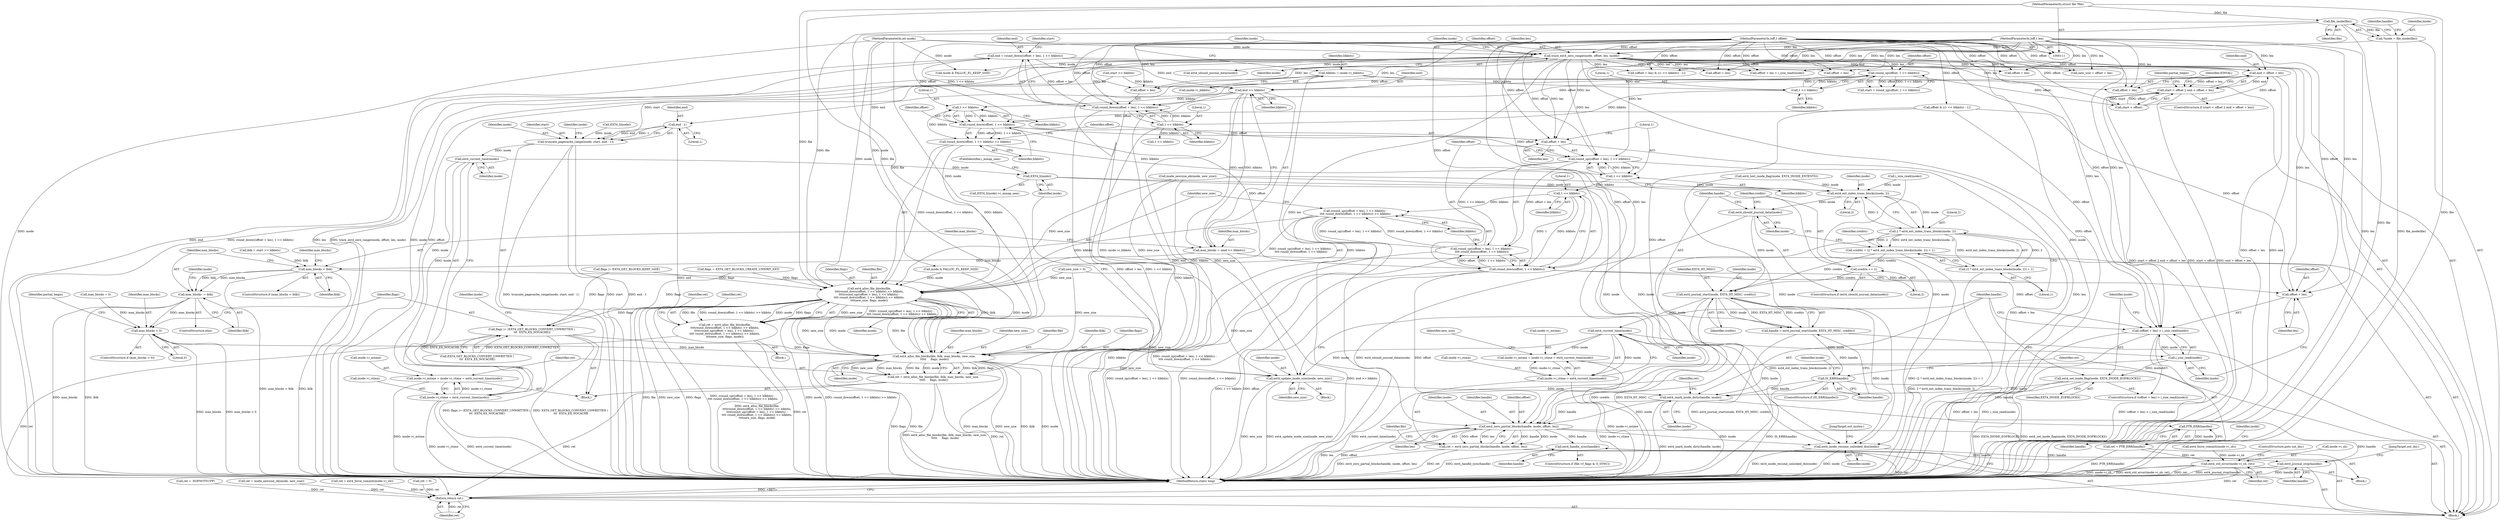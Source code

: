 digraph "0_linux_ea3d7209ca01da209cda6f0dea8be9cc4b7a933b_1@integer" {
"1000183" [label="(Call,end = round_down((offset + len), 1 << blkbits))"];
"1000185" [label="(Call,round_down((offset + len), 1 << blkbits))"];
"1000178" [label="(Call,round_up(offset, 1 << blkbits))"];
"1000148" [label="(Call,trace_ext4_zero_range(inode, offset, len, mode))"];
"1000118" [label="(Call,*inode = file_inode(file))"];
"1000120" [label="(Call,file_inode(file))"];
"1000112" [label="(MethodParameterIn,struct file *file)"];
"1000113" [label="(MethodParameterIn,loff_t offset)"];
"1000114" [label="(MethodParameterIn,loff_t len)"];
"1000115" [label="(MethodParameterIn,int mode)"];
"1000180" [label="(Call,1 << blkbits)"];
"1000143" [label="(Call,blkbits = inode->i_blkbits)"];
"1000189" [label="(Call,1 << blkbits)"];
"1000197" [label="(Call,end > offset + len)"];
"1000193" [label="(Call,start < offset || end > offset + len)"];
"1000232" [label="(Call,end >> blkbits)"];
"1000230" [label="(Call,max_blocks = (end >> blkbits))"];
"1000236" [label="(Call,max_blocks < lblk)"];
"1000243" [label="(Call,max_blocks -= lblk)"];
"1000336" [label="(Call,max_blocks > 0)"];
"1000373" [label="(Call,ext4_alloc_file_blocks(file, lblk, max_blocks, new_size,\n \t\t\t\t\t     flags, mode))"];
"1000371" [label="(Call,ret = ext4_alloc_file_blocks(file, lblk, max_blocks, new_size,\n \t\t\t\t\t     flags, mode))"];
"1000488" [label="(Return,return ret;)"];
"1000444" [label="(Call,ext4_update_inode_size(inode, new_size))"];
"1000459" [label="(Call,ext4_mark_inode_dirty(handle, inode))"];
"1000464" [label="(Call,ext4_zero_partial_blocks(handle, inode, offset, len))"];
"1000462" [label="(Call,ret = ext4_zero_partial_blocks(handle, inode, offset, len))"];
"1000475" [label="(Call,ext4_handle_sync(handle))"];
"1000477" [label="(Call,ext4_journal_stop(handle))"];
"1000480" [label="(Call,ext4_inode_resume_unlocked_dio(inode))"];
"1000310" [label="(Call,1 << blkbits)"];
"1000308" [label="(Call,round_down(offset, 1 << blkbits))"];
"1000307" [label="(Call,round_down(offset, 1 << blkbits) >> blkbits)"];
"1000305" [label="(Call,ext4_alloc_file_blocks(file,\n\t\t\t\tround_down(offset, 1 << blkbits) >> blkbits,\n\t\t\t\t(round_up((offset + len), 1 << blkbits) -\n\t\t\t\t round_down(offset, 1 << blkbits)) >> blkbits,\n\t\t\t\tnew_size, flags, mode))"];
"1000303" [label="(Call,ret = ext4_alloc_file_blocks(file,\n\t\t\t\tround_down(offset, 1 << blkbits) >> blkbits,\n\t\t\t\t(round_up((offset + len), 1 << blkbits) -\n\t\t\t\t round_down(offset, 1 << blkbits)) >> blkbits,\n\t\t\t\tnew_size, flags, mode))"];
"1000340" [label="(Call,flags |= (EXT4_GET_BLOCKS_CONVERT_UNWRITTEN |\n \t\t\t  EXT4_EX_NOCACHE))"];
"1000320" [label="(Call,1 << blkbits)"];
"1000316" [label="(Call,round_up((offset + len), 1 << blkbits))"];
"1000315" [label="(Call,round_up((offset + len), 1 << blkbits) -\n\t\t\t\t round_down(offset, 1 << blkbits))"];
"1000314" [label="(Call,(round_up((offset + len), 1 << blkbits) -\n\t\t\t\t round_down(offset, 1 << blkbits)) >> blkbits)"];
"1000325" [label="(Call,1 << blkbits)"];
"1000323" [label="(Call,round_down(offset, 1 << blkbits))"];
"1000450" [label="(Call,(offset + len) > i_size_read(inode))"];
"1000451" [label="(Call,offset + len)"];
"1000317" [label="(Call,offset + len)"];
"1000358" [label="(Call,end - 1)"];
"1000355" [label="(Call,truncate_pagecache_range(inode, start, end - 1))"];
"1000369" [label="(Call,ext4_current_time(inode))"];
"1000361" [label="(Call,inode->i_mtime = inode->i_ctime = ext4_current_time(inode))"];
"1000365" [label="(Call,inode->i_ctime = ext4_current_time(inode))"];
"1000383" [label="(Call,EXT4_I(inode))"];
"1000401" [label="(Call,ext4_ext_index_trans_blocks(inode, 2))"];
"1000399" [label="(Call,2 * ext4_ext_index_trans_blocks(inode, 2))"];
"1000396" [label="(Call,credits = (2 * ext4_ext_index_trans_blocks(inode, 2)) + 1)"];
"1000408" [label="(Call,credits += 2)"];
"1000413" [label="(Call,ext4_journal_start(inode, EXT4_HT_MISC, credits))"];
"1000411" [label="(Call,handle = ext4_journal_start(inode, EXT4_HT_MISC, credits))"];
"1000418" [label="(Call,IS_ERR(handle))"];
"1000423" [label="(Call,PTR_ERR(handle))"];
"1000421" [label="(Call,ret = PTR_ERR(handle))"];
"1000425" [label="(Call,ext4_std_error(inode->i_sb, ret))"];
"1000439" [label="(Call,ext4_current_time(inode))"];
"1000431" [label="(Call,inode->i_mtime = inode->i_ctime = ext4_current_time(inode))"];
"1000435" [label="(Call,inode->i_ctime = ext4_current_time(inode))"];
"1000454" [label="(Call,i_size_read(inode))"];
"1000456" [label="(Call,ext4_set_inode_flag(inode, EXT4_INODE_EOFBLOCKS))"];
"1000398" [label="(Call,(2 * ext4_ext_index_trans_blocks(inode, 2)) + 1)"];
"1000406" [label="(Call,ext4_should_journal_data(inode))"];
"1000249" [label="(Identifier,inode)"];
"1000365" [label="(Call,inode->i_ctime = ext4_current_time(inode))"];
"1000189" [label="(Call,1 << blkbits)"];
"1000265" [label="(Call,mode & FALLOC_FL_KEEP_SIZE)"];
"1000326" [label="(Literal,1)"];
"1000482" [label="(JumpTarget,out_mutex:)"];
"1000382" [label="(Call,EXT4_I(inode)->i_mmap_sem)"];
"1000453" [label="(Identifier,len)"];
"1000401" [label="(Call,ext4_ext_index_trans_blocks(inode, 2))"];
"1000308" [label="(Call,round_down(offset, 1 << blkbits))"];
"1000477" [label="(Call,ext4_journal_stop(handle))"];
"1000199" [label="(Call,offset + len)"];
"1000464" [label="(Call,ext4_zero_partial_blocks(handle, inode, offset, len))"];
"1000243" [label="(Call,max_blocks -= lblk)"];
"1000235" [label="(ControlStructure,if (max_blocks < lblk))"];
"1000340" [label="(Call,flags |= (EXT4_GET_BLOCKS_CONVERT_UNWRITTEN |\n \t\t\t  EXT4_EX_NOCACHE))"];
"1000114" [label="(MethodParameterIn,loff_t len)"];
"1000197" [label="(Call,end > offset + len)"];
"1000469" [label="(ControlStructure,if (file->f_flags & O_SYNC))"];
"1000288" [label="(Call,flags = EXT4_GET_BLOCKS_CREATE_UNWRIT_EXT)"];
"1000120" [label="(Call,file_inode(file))"];
"1000371" [label="(Call,ret = ext4_alloc_file_blocks(file, lblk, max_blocks, new_size,\n \t\t\t\t\t     flags, mode))"];
"1000375" [label="(Identifier,lblk)"];
"1000180" [label="(Call,1 << blkbits)"];
"1000295" [label="(Call,flags |= EXT4_GET_BLOCKS_KEEP_SIZE)"];
"1000449" [label="(ControlStructure,if ((offset + len) > i_size_read(inode)))"];
"1000475" [label="(Call,ext4_handle_sync(handle))"];
"1000402" [label="(Identifier,inode)"];
"1000451" [label="(Call,offset + len)"];
"1000207" [label="(Call,offset & ((1 << blkbits) - 1))"];
"1000362" [label="(Call,inode->i_mtime)"];
"1000363" [label="(Identifier,inode)"];
"1000230" [label="(Call,max_blocks = (end >> blkbits))"];
"1000191" [label="(Identifier,blkbits)"];
"1000304" [label="(Identifier,ret)"];
"1000376" [label="(Identifier,max_blocks)"];
"1000176" [label="(Call,start = round_up(offset, 1 << blkbits))"];
"1000383" [label="(Call,EXT4_I(inode))"];
"1000128" [label="(Call,new_size = 0)"];
"1000377" [label="(Identifier,new_size)"];
"1000352" [label="(Call,EXT4_I(inode))"];
"1000313" [label="(Identifier,blkbits)"];
"1000336" [label="(Call,max_blocks > 0)"];
"1000360" [label="(Literal,1)"];
"1000415" [label="(Identifier,EXT4_HT_MISC)"];
"1000403" [label="(Literal,2)"];
"1000330" [label="(Identifier,flags)"];
"1000444" [label="(Call,ext4_update_inode_size(inode, new_size))"];
"1000436" [label="(Call,inode->i_ctime)"];
"1000309" [label="(Identifier,offset)"];
"1000314" [label="(Call,(round_up((offset + len), 1 << blkbits) -\n\t\t\t\t round_down(offset, 1 << blkbits)) >> blkbits)"];
"1000361" [label="(Call,inode->i_mtime = inode->i_ctime = ext4_current_time(inode))"];
"1000433" [label="(Identifier,inode)"];
"1000116" [label="(Block,)"];
"1000307" [label="(Call,round_down(offset, 1 << blkbits) >> blkbits)"];
"1000206" [label="(Identifier,partial_begin)"];
"1000418" [label="(Call,IS_ERR(handle))"];
"1000466" [label="(Identifier,inode)"];
"1000479" [label="(JumpTarget,out_dio:)"];
"1000277" [label="(Call,offset + len)"];
"1000455" [label="(Identifier,inode)"];
"1000454" [label="(Call,i_size_read(inode))"];
"1000204" [label="(Identifier,EINVAL)"];
"1000182" [label="(Identifier,blkbits)"];
"1000302" [label="(Block,)"];
"1000179" [label="(Identifier,offset)"];
"1000461" [label="(Identifier,inode)"];
"1000359" [label="(Identifier,end)"];
"1000405" [label="(ControlStructure,if (ext4_should_journal_data(inode)))"];
"1000421" [label="(Call,ret = PTR_ERR(handle))"];
"1000232" [label="(Call,end >> blkbits)"];
"1000435" [label="(Call,inode->i_ctime = ext4_current_time(inode))"];
"1000478" [label="(Identifier,handle)"];
"1000356" [label="(Identifier,inode)"];
"1000144" [label="(Identifier,blkbits)"];
"1000275" [label="(Call,new_size = offset + len)"];
"1000253" [label="(Call,ext4_test_inode_flag(inode, EXT4_INODE_EXTENTS))"];
"1000236" [label="(Call,max_blocks < lblk)"];
"1000413" [label="(Call,ext4_journal_start(inode, EXT4_HT_MISC, credits))"];
"1000178" [label="(Call,round_up(offset, 1 << blkbits))"];
"1000118" [label="(Call,*inode = file_inode(file))"];
"1000311" [label="(Literal,1)"];
"1000319" [label="(Identifier,len)"];
"1000422" [label="(Identifier,ret)"];
"1000323" [label="(Call,round_down(offset, 1 << blkbits))"];
"1000432" [label="(Call,inode->i_mtime)"];
"1000346" [label="(Identifier,inode)"];
"1000322" [label="(Identifier,blkbits)"];
"1000150" [label="(Identifier,offset)"];
"1000459" [label="(Call,ext4_mark_inode_dirty(handle, inode))"];
"1000370" [label="(Identifier,inode)"];
"1000112" [label="(MethodParameterIn,struct file *file)"];
"1000227" [label="(Call,start >> blkbits)"];
"1000216" [label="(Call,(offset + len) & ((1 << blkbits) - 1))"];
"1000450" [label="(Call,(offset + len) > i_size_read(inode))"];
"1000366" [label="(Call,inode->i_ctime)"];
"1000238" [label="(Identifier,lblk)"];
"1000231" [label="(Identifier,max_blocks)"];
"1000481" [label="(Identifier,inode)"];
"1000217" [label="(Call,offset + len)"];
"1000280" [label="(Call,ret = inode_newsize_ok(inode, new_size))"];
"1000234" [label="(Identifier,blkbits)"];
"1000329" [label="(Identifier,new_size)"];
"1000357" [label="(Identifier,start)"];
"1000143" [label="(Call,blkbits = inode->i_blkbits)"];
"1000430" [label="(ControlStructure,goto out_dio;)"];
"1000373" [label="(Call,ext4_alloc_file_blocks(file, lblk, max_blocks, new_size,\n \t\t\t\t\t     flags, mode))"];
"1000132" [label="(Call,ret = 0)"];
"1000446" [label="(Identifier,new_size)"];
"1000292" [label="(Call,mode & FALLOC_FL_KEEP_SIZE)"];
"1000488" [label="(Return,return ret;)"];
"1000417" [label="(ControlStructure,if (IS_ERR(handle)))"];
"1000324" [label="(Identifier,offset)"];
"1000268" [label="(Call,offset + len > i_size_read(inode))"];
"1000385" [label="(FieldIdentifier,i_mmap_sem)"];
"1000184" [label="(Identifier,end)"];
"1000312" [label="(Identifier,blkbits)"];
"1000463" [label="(Identifier,ret)"];
"1000439" [label="(Call,ext4_current_time(inode))"];
"1000443" [label="(Block,)"];
"1000355" [label="(Call,truncate_pagecache_range(inode, start, end - 1))"];
"1000244" [label="(Identifier,max_blocks)"];
"1000392" [label="(Identifier,partial_begin)"];
"1000151" [label="(Identifier,len)"];
"1000315" [label="(Call,round_up((offset + len), 1 << blkbits) -\n\t\t\t\t round_down(offset, 1 << blkbits))"];
"1000237" [label="(Identifier,max_blocks)"];
"1000115" [label="(MethodParameterIn,int mode)"];
"1000374" [label="(Identifier,file)"];
"1000425" [label="(Call,ext4_std_error(inode->i_sb, ret))"];
"1000166" [label="(Call,ret = ext4_force_commit(inode->i_sb))"];
"1000325" [label="(Call,1 << blkbits)"];
"1000426" [label="(Call,inode->i_sb)"];
"1000240" [label="(Identifier,max_blocks)"];
"1000113" [label="(MethodParameterIn,loff_t offset)"];
"1000396" [label="(Call,credits = (2 * ext4_ext_index_trans_blocks(inode, 2)) + 1)"];
"1000193" [label="(Call,start < offset || end > offset + len)"];
"1000379" [label="(Identifier,mode)"];
"1000328" [label="(Identifier,blkbits)"];
"1000407" [label="(Identifier,inode)"];
"1000431" [label="(Call,inode->i_mtime = inode->i_ctime = ext4_current_time(inode))"];
"1000190" [label="(Literal,1)"];
"1000411" [label="(Call,handle = ext4_journal_start(inode, EXT4_HT_MISC, credits))"];
"1000186" [label="(Call,offset + len)"];
"1000342" [label="(Call,EXT4_GET_BLOCKS_CONVERT_UNWRITTEN |\n \t\t\t  EXT4_EX_NOCACHE)"];
"1000408" [label="(Call,credits += 2)"];
"1000320" [label="(Call,1 << blkbits)"];
"1000257" [label="(Call,ret = -EOPNOTSUPP)"];
"1000457" [label="(Identifier,inode)"];
"1000419" [label="(Identifier,handle)"];
"1000406" [label="(Call,ext4_should_journal_data(inode))"];
"1000272" [label="(Call,i_size_read(inode))"];
"1000489" [label="(Identifier,ret)"];
"1000400" [label="(Literal,2)"];
"1000335" [label="(ControlStructure,if (max_blocks > 0))"];
"1000198" [label="(Identifier,end)"];
"1000239" [label="(Call,max_blocks = 0)"];
"1000192" [label="(ControlStructure,if (start < offset || end > offset + len))"];
"1000183" [label="(Call,end = round_down((offset + len), 1 << blkbits))"];
"1000195" [label="(Identifier,start)"];
"1000210" [label="(Call,1 << blkbits)"];
"1000310" [label="(Call,1 << blkbits)"];
"1000317" [label="(Call,offset + len)"];
"1000442" [label="(Identifier,new_size)"];
"1000185" [label="(Call,round_down((offset + len), 1 << blkbits))"];
"1000233" [label="(Identifier,end)"];
"1000423" [label="(Call,PTR_ERR(handle))"];
"1000316" [label="(Call,round_up((offset + len), 1 << blkbits))"];
"1000462" [label="(Call,ret = ext4_zero_partial_blocks(handle, inode, offset, len))"];
"1000397" [label="(Identifier,credits)"];
"1000429" [label="(Identifier,ret)"];
"1000460" [label="(Identifier,handle)"];
"1000338" [label="(Literal,0)"];
"1000468" [label="(Identifier,len)"];
"1000399" [label="(Call,2 * ext4_ext_index_trans_blocks(inode, 2))"];
"1000305" [label="(Call,ext4_alloc_file_blocks(file,\n\t\t\t\tround_down(offset, 1 << blkbits) >> blkbits,\n\t\t\t\t(round_up((offset + len), 1 << blkbits) -\n\t\t\t\t round_down(offset, 1 << blkbits)) >> blkbits,\n\t\t\t\tnew_size, flags, mode))"];
"1000327" [label="(Identifier,blkbits)"];
"1000452" [label="(Identifier,offset)"];
"1000420" [label="(Block,)"];
"1000456" [label="(Call,ext4_set_inode_flag(inode, EXT4_INODE_EOFBLOCKS))"];
"1000476" [label="(Identifier,handle)"];
"1000410" [label="(Literal,2)"];
"1000145" [label="(Call,inode->i_blkbits)"];
"1000163" [label="(Call,ext4_should_journal_data(inode))"];
"1000465" [label="(Identifier,handle)"];
"1000303" [label="(Call,ret = ext4_alloc_file_blocks(file,\n\t\t\t\tround_down(offset, 1 << blkbits) >> blkbits,\n\t\t\t\t(round_up((offset + len), 1 << blkbits) -\n\t\t\t\t round_down(offset, 1 << blkbits)) >> blkbits,\n\t\t\t\tnew_size, flags, mode))"];
"1000157" [label="(Identifier,inode)"];
"1000242" [label="(ControlStructure,else)"];
"1000333" [label="(Identifier,ret)"];
"1000194" [label="(Call,start < offset)"];
"1000225" [label="(Call,lblk = start >> blkbits)"];
"1000369" [label="(Call,ext4_current_time(inode))"];
"1000119" [label="(Identifier,inode)"];
"1000124" [label="(Identifier,handle)"];
"1000440" [label="(Identifier,inode)"];
"1000480" [label="(Call,ext4_inode_resume_unlocked_dio(inode))"];
"1000424" [label="(Identifier,handle)"];
"1000427" [label="(Identifier,inode)"];
"1000398" [label="(Call,(2 * ext4_ext_index_trans_blocks(inode, 2)) + 1)"];
"1000168" [label="(Call,ext4_force_commit(inode->i_sb))"];
"1000152" [label="(Identifier,mode)"];
"1000318" [label="(Identifier,offset)"];
"1000306" [label="(Identifier,file)"];
"1000269" [label="(Call,offset + len)"];
"1000282" [label="(Call,inode_newsize_ok(inode, new_size))"];
"1000149" [label="(Identifier,inode)"];
"1000339" [label="(Block,)"];
"1000467" [label="(Identifier,offset)"];
"1000378" [label="(Identifier,flags)"];
"1000358" [label="(Call,end - 1)"];
"1000472" [label="(Identifier,file)"];
"1000372" [label="(Identifier,ret)"];
"1000337" [label="(Identifier,max_blocks)"];
"1000445" [label="(Identifier,inode)"];
"1000181" [label="(Literal,1)"];
"1000341" [label="(Identifier,flags)"];
"1000321" [label="(Literal,1)"];
"1000245" [label="(Identifier,lblk)"];
"1000384" [label="(Identifier,inode)"];
"1000404" [label="(Literal,1)"];
"1000414" [label="(Identifier,inode)"];
"1000458" [label="(Identifier,EXT4_INODE_EOFBLOCKS)"];
"1000148" [label="(Call,trace_ext4_zero_range(inode, offset, len, mode))"];
"1000331" [label="(Identifier,mode)"];
"1000416" [label="(Identifier,credits)"];
"1000412" [label="(Identifier,handle)"];
"1000409" [label="(Identifier,credits)"];
"1000490" [label="(MethodReturn,static long)"];
"1000121" [label="(Identifier,file)"];
"1000183" -> "1000116"  [label="AST: "];
"1000183" -> "1000185"  [label="CFG: "];
"1000184" -> "1000183"  [label="AST: "];
"1000185" -> "1000183"  [label="AST: "];
"1000195" -> "1000183"  [label="CFG: "];
"1000183" -> "1000490"  [label="DDG: round_down((offset + len), 1 << blkbits)"];
"1000183" -> "1000490"  [label="DDG: end"];
"1000185" -> "1000183"  [label="DDG: offset + len"];
"1000185" -> "1000183"  [label="DDG: 1 << blkbits"];
"1000183" -> "1000197"  [label="DDG: end"];
"1000183" -> "1000232"  [label="DDG: end"];
"1000185" -> "1000189"  [label="CFG: "];
"1000186" -> "1000185"  [label="AST: "];
"1000189" -> "1000185"  [label="AST: "];
"1000185" -> "1000490"  [label="DDG: offset + len"];
"1000185" -> "1000490"  [label="DDG: 1 << blkbits"];
"1000178" -> "1000185"  [label="DDG: offset"];
"1000113" -> "1000185"  [label="DDG: offset"];
"1000148" -> "1000185"  [label="DDG: len"];
"1000114" -> "1000185"  [label="DDG: len"];
"1000189" -> "1000185"  [label="DDG: 1"];
"1000189" -> "1000185"  [label="DDG: blkbits"];
"1000178" -> "1000176"  [label="AST: "];
"1000178" -> "1000180"  [label="CFG: "];
"1000179" -> "1000178"  [label="AST: "];
"1000180" -> "1000178"  [label="AST: "];
"1000176" -> "1000178"  [label="CFG: "];
"1000178" -> "1000176"  [label="DDG: offset"];
"1000178" -> "1000176"  [label="DDG: 1 << blkbits"];
"1000148" -> "1000178"  [label="DDG: offset"];
"1000113" -> "1000178"  [label="DDG: offset"];
"1000180" -> "1000178"  [label="DDG: 1"];
"1000180" -> "1000178"  [label="DDG: blkbits"];
"1000178" -> "1000186"  [label="DDG: offset"];
"1000178" -> "1000194"  [label="DDG: offset"];
"1000148" -> "1000116"  [label="AST: "];
"1000148" -> "1000152"  [label="CFG: "];
"1000149" -> "1000148"  [label="AST: "];
"1000150" -> "1000148"  [label="AST: "];
"1000151" -> "1000148"  [label="AST: "];
"1000152" -> "1000148"  [label="AST: "];
"1000157" -> "1000148"  [label="CFG: "];
"1000148" -> "1000490"  [label="DDG: len"];
"1000148" -> "1000490"  [label="DDG: mode"];
"1000148" -> "1000490"  [label="DDG: trace_ext4_zero_range(inode, offset, len, mode)"];
"1000148" -> "1000490"  [label="DDG: inode"];
"1000148" -> "1000490"  [label="DDG: offset"];
"1000118" -> "1000148"  [label="DDG: inode"];
"1000113" -> "1000148"  [label="DDG: offset"];
"1000114" -> "1000148"  [label="DDG: len"];
"1000115" -> "1000148"  [label="DDG: mode"];
"1000148" -> "1000163"  [label="DDG: inode"];
"1000148" -> "1000186"  [label="DDG: len"];
"1000148" -> "1000197"  [label="DDG: len"];
"1000148" -> "1000199"  [label="DDG: len"];
"1000148" -> "1000216"  [label="DDG: len"];
"1000148" -> "1000217"  [label="DDG: len"];
"1000148" -> "1000265"  [label="DDG: mode"];
"1000148" -> "1000268"  [label="DDG: len"];
"1000148" -> "1000269"  [label="DDG: len"];
"1000148" -> "1000275"  [label="DDG: len"];
"1000148" -> "1000277"  [label="DDG: len"];
"1000148" -> "1000316"  [label="DDG: len"];
"1000148" -> "1000317"  [label="DDG: len"];
"1000148" -> "1000450"  [label="DDG: len"];
"1000148" -> "1000451"  [label="DDG: len"];
"1000148" -> "1000464"  [label="DDG: len"];
"1000118" -> "1000116"  [label="AST: "];
"1000118" -> "1000120"  [label="CFG: "];
"1000119" -> "1000118"  [label="AST: "];
"1000120" -> "1000118"  [label="AST: "];
"1000124" -> "1000118"  [label="CFG: "];
"1000118" -> "1000490"  [label="DDG: file_inode(file)"];
"1000120" -> "1000118"  [label="DDG: file"];
"1000120" -> "1000121"  [label="CFG: "];
"1000121" -> "1000120"  [label="AST: "];
"1000120" -> "1000490"  [label="DDG: file"];
"1000112" -> "1000120"  [label="DDG: file"];
"1000120" -> "1000305"  [label="DDG: file"];
"1000120" -> "1000373"  [label="DDG: file"];
"1000112" -> "1000111"  [label="AST: "];
"1000112" -> "1000490"  [label="DDG: file"];
"1000112" -> "1000305"  [label="DDG: file"];
"1000112" -> "1000373"  [label="DDG: file"];
"1000113" -> "1000111"  [label="AST: "];
"1000113" -> "1000490"  [label="DDG: offset"];
"1000113" -> "1000186"  [label="DDG: offset"];
"1000113" -> "1000194"  [label="DDG: offset"];
"1000113" -> "1000197"  [label="DDG: offset"];
"1000113" -> "1000199"  [label="DDG: offset"];
"1000113" -> "1000207"  [label="DDG: offset"];
"1000113" -> "1000216"  [label="DDG: offset"];
"1000113" -> "1000217"  [label="DDG: offset"];
"1000113" -> "1000268"  [label="DDG: offset"];
"1000113" -> "1000269"  [label="DDG: offset"];
"1000113" -> "1000275"  [label="DDG: offset"];
"1000113" -> "1000277"  [label="DDG: offset"];
"1000113" -> "1000308"  [label="DDG: offset"];
"1000113" -> "1000316"  [label="DDG: offset"];
"1000113" -> "1000317"  [label="DDG: offset"];
"1000113" -> "1000323"  [label="DDG: offset"];
"1000113" -> "1000450"  [label="DDG: offset"];
"1000113" -> "1000451"  [label="DDG: offset"];
"1000113" -> "1000464"  [label="DDG: offset"];
"1000114" -> "1000111"  [label="AST: "];
"1000114" -> "1000490"  [label="DDG: len"];
"1000114" -> "1000186"  [label="DDG: len"];
"1000114" -> "1000197"  [label="DDG: len"];
"1000114" -> "1000199"  [label="DDG: len"];
"1000114" -> "1000216"  [label="DDG: len"];
"1000114" -> "1000217"  [label="DDG: len"];
"1000114" -> "1000268"  [label="DDG: len"];
"1000114" -> "1000269"  [label="DDG: len"];
"1000114" -> "1000275"  [label="DDG: len"];
"1000114" -> "1000277"  [label="DDG: len"];
"1000114" -> "1000316"  [label="DDG: len"];
"1000114" -> "1000317"  [label="DDG: len"];
"1000114" -> "1000450"  [label="DDG: len"];
"1000114" -> "1000451"  [label="DDG: len"];
"1000114" -> "1000464"  [label="DDG: len"];
"1000115" -> "1000111"  [label="AST: "];
"1000115" -> "1000490"  [label="DDG: mode"];
"1000115" -> "1000265"  [label="DDG: mode"];
"1000115" -> "1000292"  [label="DDG: mode"];
"1000115" -> "1000305"  [label="DDG: mode"];
"1000115" -> "1000373"  [label="DDG: mode"];
"1000180" -> "1000182"  [label="CFG: "];
"1000181" -> "1000180"  [label="AST: "];
"1000182" -> "1000180"  [label="AST: "];
"1000143" -> "1000180"  [label="DDG: blkbits"];
"1000180" -> "1000189"  [label="DDG: blkbits"];
"1000143" -> "1000116"  [label="AST: "];
"1000143" -> "1000145"  [label="CFG: "];
"1000144" -> "1000143"  [label="AST: "];
"1000145" -> "1000143"  [label="AST: "];
"1000149" -> "1000143"  [label="CFG: "];
"1000143" -> "1000490"  [label="DDG: blkbits"];
"1000143" -> "1000490"  [label="DDG: inode->i_blkbits"];
"1000189" -> "1000191"  [label="CFG: "];
"1000190" -> "1000189"  [label="AST: "];
"1000191" -> "1000189"  [label="AST: "];
"1000189" -> "1000490"  [label="DDG: blkbits"];
"1000189" -> "1000210"  [label="DDG: blkbits"];
"1000197" -> "1000193"  [label="AST: "];
"1000197" -> "1000199"  [label="CFG: "];
"1000198" -> "1000197"  [label="AST: "];
"1000199" -> "1000197"  [label="AST: "];
"1000193" -> "1000197"  [label="CFG: "];
"1000197" -> "1000490"  [label="DDG: offset + len"];
"1000197" -> "1000490"  [label="DDG: end"];
"1000197" -> "1000193"  [label="DDG: end"];
"1000197" -> "1000193"  [label="DDG: offset + len"];
"1000194" -> "1000197"  [label="DDG: offset"];
"1000197" -> "1000232"  [label="DDG: end"];
"1000193" -> "1000192"  [label="AST: "];
"1000193" -> "1000194"  [label="CFG: "];
"1000194" -> "1000193"  [label="AST: "];
"1000204" -> "1000193"  [label="CFG: "];
"1000206" -> "1000193"  [label="CFG: "];
"1000193" -> "1000490"  [label="DDG: start < offset"];
"1000193" -> "1000490"  [label="DDG: end > offset + len"];
"1000193" -> "1000490"  [label="DDG: start < offset || end > offset + len"];
"1000194" -> "1000193"  [label="DDG: start"];
"1000194" -> "1000193"  [label="DDG: offset"];
"1000232" -> "1000230"  [label="AST: "];
"1000232" -> "1000234"  [label="CFG: "];
"1000233" -> "1000232"  [label="AST: "];
"1000234" -> "1000232"  [label="AST: "];
"1000230" -> "1000232"  [label="CFG: "];
"1000232" -> "1000490"  [label="DDG: end"];
"1000232" -> "1000490"  [label="DDG: blkbits"];
"1000232" -> "1000230"  [label="DDG: end"];
"1000232" -> "1000230"  [label="DDG: blkbits"];
"1000227" -> "1000232"  [label="DDG: blkbits"];
"1000232" -> "1000310"  [label="DDG: blkbits"];
"1000232" -> "1000358"  [label="DDG: end"];
"1000230" -> "1000116"  [label="AST: "];
"1000231" -> "1000230"  [label="AST: "];
"1000237" -> "1000230"  [label="CFG: "];
"1000230" -> "1000490"  [label="DDG: end >> blkbits"];
"1000230" -> "1000236"  [label="DDG: max_blocks"];
"1000236" -> "1000235"  [label="AST: "];
"1000236" -> "1000238"  [label="CFG: "];
"1000237" -> "1000236"  [label="AST: "];
"1000238" -> "1000236"  [label="AST: "];
"1000240" -> "1000236"  [label="CFG: "];
"1000244" -> "1000236"  [label="CFG: "];
"1000236" -> "1000490"  [label="DDG: max_blocks < lblk"];
"1000236" -> "1000490"  [label="DDG: lblk"];
"1000225" -> "1000236"  [label="DDG: lblk"];
"1000236" -> "1000243"  [label="DDG: lblk"];
"1000236" -> "1000243"  [label="DDG: max_blocks"];
"1000236" -> "1000373"  [label="DDG: lblk"];
"1000243" -> "1000242"  [label="AST: "];
"1000243" -> "1000245"  [label="CFG: "];
"1000244" -> "1000243"  [label="AST: "];
"1000245" -> "1000243"  [label="AST: "];
"1000249" -> "1000243"  [label="CFG: "];
"1000243" -> "1000490"  [label="DDG: max_blocks"];
"1000243" -> "1000490"  [label="DDG: lblk"];
"1000243" -> "1000336"  [label="DDG: max_blocks"];
"1000336" -> "1000335"  [label="AST: "];
"1000336" -> "1000338"  [label="CFG: "];
"1000337" -> "1000336"  [label="AST: "];
"1000338" -> "1000336"  [label="AST: "];
"1000341" -> "1000336"  [label="CFG: "];
"1000392" -> "1000336"  [label="CFG: "];
"1000336" -> "1000490"  [label="DDG: max_blocks > 0"];
"1000336" -> "1000490"  [label="DDG: max_blocks"];
"1000239" -> "1000336"  [label="DDG: max_blocks"];
"1000336" -> "1000373"  [label="DDG: max_blocks"];
"1000373" -> "1000371"  [label="AST: "];
"1000373" -> "1000379"  [label="CFG: "];
"1000374" -> "1000373"  [label="AST: "];
"1000375" -> "1000373"  [label="AST: "];
"1000376" -> "1000373"  [label="AST: "];
"1000377" -> "1000373"  [label="AST: "];
"1000378" -> "1000373"  [label="AST: "];
"1000379" -> "1000373"  [label="AST: "];
"1000371" -> "1000373"  [label="CFG: "];
"1000373" -> "1000490"  [label="DDG: max_blocks"];
"1000373" -> "1000490"  [label="DDG: new_size"];
"1000373" -> "1000490"  [label="DDG: lblk"];
"1000373" -> "1000490"  [label="DDG: mode"];
"1000373" -> "1000490"  [label="DDG: flags"];
"1000373" -> "1000490"  [label="DDG: file"];
"1000373" -> "1000371"  [label="DDG: lblk"];
"1000373" -> "1000371"  [label="DDG: flags"];
"1000373" -> "1000371"  [label="DDG: new_size"];
"1000373" -> "1000371"  [label="DDG: max_blocks"];
"1000373" -> "1000371"  [label="DDG: file"];
"1000373" -> "1000371"  [label="DDG: mode"];
"1000305" -> "1000373"  [label="DDG: file"];
"1000305" -> "1000373"  [label="DDG: new_size"];
"1000305" -> "1000373"  [label="DDG: mode"];
"1000282" -> "1000373"  [label="DDG: new_size"];
"1000128" -> "1000373"  [label="DDG: new_size"];
"1000340" -> "1000373"  [label="DDG: flags"];
"1000292" -> "1000373"  [label="DDG: mode"];
"1000373" -> "1000444"  [label="DDG: new_size"];
"1000371" -> "1000339"  [label="AST: "];
"1000372" -> "1000371"  [label="AST: "];
"1000384" -> "1000371"  [label="CFG: "];
"1000371" -> "1000490"  [label="DDG: ext4_alloc_file_blocks(file, lblk, max_blocks, new_size,\n \t\t\t\t\t     flags, mode)"];
"1000371" -> "1000490"  [label="DDG: ret"];
"1000371" -> "1000488"  [label="DDG: ret"];
"1000488" -> "1000116"  [label="AST: "];
"1000488" -> "1000489"  [label="CFG: "];
"1000489" -> "1000488"  [label="AST: "];
"1000490" -> "1000488"  [label="CFG: "];
"1000488" -> "1000490"  [label="DDG: <RET>"];
"1000489" -> "1000488"  [label="DDG: ret"];
"1000303" -> "1000488"  [label="DDG: ret"];
"1000462" -> "1000488"  [label="DDG: ret"];
"1000166" -> "1000488"  [label="DDG: ret"];
"1000257" -> "1000488"  [label="DDG: ret"];
"1000132" -> "1000488"  [label="DDG: ret"];
"1000280" -> "1000488"  [label="DDG: ret"];
"1000425" -> "1000488"  [label="DDG: ret"];
"1000444" -> "1000443"  [label="AST: "];
"1000444" -> "1000446"  [label="CFG: "];
"1000445" -> "1000444"  [label="AST: "];
"1000446" -> "1000444"  [label="AST: "];
"1000460" -> "1000444"  [label="CFG: "];
"1000444" -> "1000490"  [label="DDG: new_size"];
"1000444" -> "1000490"  [label="DDG: ext4_update_inode_size(inode, new_size)"];
"1000439" -> "1000444"  [label="DDG: inode"];
"1000282" -> "1000444"  [label="DDG: new_size"];
"1000128" -> "1000444"  [label="DDG: new_size"];
"1000305" -> "1000444"  [label="DDG: new_size"];
"1000444" -> "1000459"  [label="DDG: inode"];
"1000459" -> "1000116"  [label="AST: "];
"1000459" -> "1000461"  [label="CFG: "];
"1000460" -> "1000459"  [label="AST: "];
"1000461" -> "1000459"  [label="AST: "];
"1000463" -> "1000459"  [label="CFG: "];
"1000459" -> "1000490"  [label="DDG: ext4_mark_inode_dirty(handle, inode)"];
"1000418" -> "1000459"  [label="DDG: handle"];
"1000454" -> "1000459"  [label="DDG: inode"];
"1000456" -> "1000459"  [label="DDG: inode"];
"1000459" -> "1000464"  [label="DDG: handle"];
"1000459" -> "1000464"  [label="DDG: inode"];
"1000464" -> "1000462"  [label="AST: "];
"1000464" -> "1000468"  [label="CFG: "];
"1000465" -> "1000464"  [label="AST: "];
"1000466" -> "1000464"  [label="AST: "];
"1000467" -> "1000464"  [label="AST: "];
"1000468" -> "1000464"  [label="AST: "];
"1000462" -> "1000464"  [label="CFG: "];
"1000464" -> "1000490"  [label="DDG: len"];
"1000464" -> "1000490"  [label="DDG: offset"];
"1000464" -> "1000462"  [label="DDG: handle"];
"1000464" -> "1000462"  [label="DDG: inode"];
"1000464" -> "1000462"  [label="DDG: offset"];
"1000464" -> "1000462"  [label="DDG: len"];
"1000323" -> "1000464"  [label="DDG: offset"];
"1000207" -> "1000464"  [label="DDG: offset"];
"1000464" -> "1000475"  [label="DDG: handle"];
"1000464" -> "1000477"  [label="DDG: handle"];
"1000464" -> "1000480"  [label="DDG: inode"];
"1000462" -> "1000116"  [label="AST: "];
"1000463" -> "1000462"  [label="AST: "];
"1000472" -> "1000462"  [label="CFG: "];
"1000462" -> "1000490"  [label="DDG: ret"];
"1000462" -> "1000490"  [label="DDG: ext4_zero_partial_blocks(handle, inode, offset, len)"];
"1000475" -> "1000469"  [label="AST: "];
"1000475" -> "1000476"  [label="CFG: "];
"1000476" -> "1000475"  [label="AST: "];
"1000478" -> "1000475"  [label="CFG: "];
"1000475" -> "1000490"  [label="DDG: ext4_handle_sync(handle)"];
"1000475" -> "1000477"  [label="DDG: handle"];
"1000477" -> "1000116"  [label="AST: "];
"1000477" -> "1000478"  [label="CFG: "];
"1000478" -> "1000477"  [label="AST: "];
"1000479" -> "1000477"  [label="CFG: "];
"1000477" -> "1000490"  [label="DDG: ext4_journal_stop(handle)"];
"1000477" -> "1000490"  [label="DDG: handle"];
"1000480" -> "1000116"  [label="AST: "];
"1000480" -> "1000481"  [label="CFG: "];
"1000481" -> "1000480"  [label="AST: "];
"1000482" -> "1000480"  [label="CFG: "];
"1000480" -> "1000490"  [label="DDG: ext4_inode_resume_unlocked_dio(inode)"];
"1000480" -> "1000490"  [label="DDG: inode"];
"1000383" -> "1000480"  [label="DDG: inode"];
"1000253" -> "1000480"  [label="DDG: inode"];
"1000413" -> "1000480"  [label="DDG: inode"];
"1000272" -> "1000480"  [label="DDG: inode"];
"1000282" -> "1000480"  [label="DDG: inode"];
"1000310" -> "1000308"  [label="AST: "];
"1000310" -> "1000312"  [label="CFG: "];
"1000311" -> "1000310"  [label="AST: "];
"1000312" -> "1000310"  [label="AST: "];
"1000308" -> "1000310"  [label="CFG: "];
"1000310" -> "1000308"  [label="DDG: 1"];
"1000310" -> "1000308"  [label="DDG: blkbits"];
"1000310" -> "1000307"  [label="DDG: blkbits"];
"1000308" -> "1000307"  [label="AST: "];
"1000309" -> "1000308"  [label="AST: "];
"1000313" -> "1000308"  [label="CFG: "];
"1000308" -> "1000307"  [label="DDG: offset"];
"1000308" -> "1000307"  [label="DDG: 1 << blkbits"];
"1000207" -> "1000308"  [label="DDG: offset"];
"1000308" -> "1000316"  [label="DDG: offset"];
"1000308" -> "1000317"  [label="DDG: offset"];
"1000308" -> "1000323"  [label="DDG: offset"];
"1000307" -> "1000305"  [label="AST: "];
"1000307" -> "1000313"  [label="CFG: "];
"1000313" -> "1000307"  [label="AST: "];
"1000318" -> "1000307"  [label="CFG: "];
"1000307" -> "1000305"  [label="DDG: round_down(offset, 1 << blkbits)"];
"1000307" -> "1000305"  [label="DDG: blkbits"];
"1000307" -> "1000320"  [label="DDG: blkbits"];
"1000305" -> "1000303"  [label="AST: "];
"1000305" -> "1000331"  [label="CFG: "];
"1000306" -> "1000305"  [label="AST: "];
"1000314" -> "1000305"  [label="AST: "];
"1000329" -> "1000305"  [label="AST: "];
"1000330" -> "1000305"  [label="AST: "];
"1000331" -> "1000305"  [label="AST: "];
"1000303" -> "1000305"  [label="CFG: "];
"1000305" -> "1000490"  [label="DDG: mode"];
"1000305" -> "1000490"  [label="DDG: round_down(offset, 1 << blkbits) >> blkbits"];
"1000305" -> "1000490"  [label="DDG: file"];
"1000305" -> "1000490"  [label="DDG: new_size"];
"1000305" -> "1000490"  [label="DDG: flags"];
"1000305" -> "1000490"  [label="DDG: (round_up((offset + len), 1 << blkbits) -\n\t\t\t\t round_down(offset, 1 << blkbits)) >> blkbits"];
"1000305" -> "1000303"  [label="DDG: new_size"];
"1000305" -> "1000303"  [label="DDG: (round_up((offset + len), 1 << blkbits) -\n\t\t\t\t round_down(offset, 1 << blkbits)) >> blkbits"];
"1000305" -> "1000303"  [label="DDG: file"];
"1000305" -> "1000303"  [label="DDG: round_down(offset, 1 << blkbits) >> blkbits"];
"1000305" -> "1000303"  [label="DDG: mode"];
"1000305" -> "1000303"  [label="DDG: flags"];
"1000314" -> "1000305"  [label="DDG: round_up((offset + len), 1 << blkbits) -\n\t\t\t\t round_down(offset, 1 << blkbits)"];
"1000314" -> "1000305"  [label="DDG: blkbits"];
"1000282" -> "1000305"  [label="DDG: new_size"];
"1000128" -> "1000305"  [label="DDG: new_size"];
"1000295" -> "1000305"  [label="DDG: flags"];
"1000288" -> "1000305"  [label="DDG: flags"];
"1000292" -> "1000305"  [label="DDG: mode"];
"1000305" -> "1000340"  [label="DDG: flags"];
"1000303" -> "1000302"  [label="AST: "];
"1000304" -> "1000303"  [label="AST: "];
"1000333" -> "1000303"  [label="CFG: "];
"1000303" -> "1000490"  [label="DDG: ret"];
"1000303" -> "1000490"  [label="DDG: ext4_alloc_file_blocks(file,\n\t\t\t\tround_down(offset, 1 << blkbits) >> blkbits,\n\t\t\t\t(round_up((offset + len), 1 << blkbits) -\n\t\t\t\t round_down(offset, 1 << blkbits)) >> blkbits,\n\t\t\t\tnew_size, flags, mode)"];
"1000340" -> "1000339"  [label="AST: "];
"1000340" -> "1000342"  [label="CFG: "];
"1000341" -> "1000340"  [label="AST: "];
"1000342" -> "1000340"  [label="AST: "];
"1000346" -> "1000340"  [label="CFG: "];
"1000340" -> "1000490"  [label="DDG: EXT4_GET_BLOCKS_CONVERT_UNWRITTEN |\n \t\t\t  EXT4_EX_NOCACHE"];
"1000340" -> "1000490"  [label="DDG: flags |= (EXT4_GET_BLOCKS_CONVERT_UNWRITTEN |\n \t\t\t  EXT4_EX_NOCACHE)"];
"1000295" -> "1000340"  [label="DDG: flags"];
"1000288" -> "1000340"  [label="DDG: flags"];
"1000342" -> "1000340"  [label="DDG: EXT4_GET_BLOCKS_CONVERT_UNWRITTEN"];
"1000342" -> "1000340"  [label="DDG: EXT4_EX_NOCACHE"];
"1000320" -> "1000316"  [label="AST: "];
"1000320" -> "1000322"  [label="CFG: "];
"1000321" -> "1000320"  [label="AST: "];
"1000322" -> "1000320"  [label="AST: "];
"1000316" -> "1000320"  [label="CFG: "];
"1000320" -> "1000316"  [label="DDG: 1"];
"1000320" -> "1000316"  [label="DDG: blkbits"];
"1000320" -> "1000325"  [label="DDG: blkbits"];
"1000316" -> "1000315"  [label="AST: "];
"1000317" -> "1000316"  [label="AST: "];
"1000324" -> "1000316"  [label="CFG: "];
"1000316" -> "1000490"  [label="DDG: offset + len"];
"1000316" -> "1000315"  [label="DDG: offset + len"];
"1000316" -> "1000315"  [label="DDG: 1 << blkbits"];
"1000315" -> "1000314"  [label="AST: "];
"1000315" -> "1000323"  [label="CFG: "];
"1000323" -> "1000315"  [label="AST: "];
"1000328" -> "1000315"  [label="CFG: "];
"1000315" -> "1000490"  [label="DDG: round_up((offset + len), 1 << blkbits)"];
"1000315" -> "1000490"  [label="DDG: round_down(offset, 1 << blkbits)"];
"1000315" -> "1000314"  [label="DDG: round_up((offset + len), 1 << blkbits)"];
"1000315" -> "1000314"  [label="DDG: round_down(offset, 1 << blkbits)"];
"1000323" -> "1000315"  [label="DDG: offset"];
"1000323" -> "1000315"  [label="DDG: 1 << blkbits"];
"1000314" -> "1000328"  [label="CFG: "];
"1000328" -> "1000314"  [label="AST: "];
"1000329" -> "1000314"  [label="CFG: "];
"1000314" -> "1000490"  [label="DDG: round_up((offset + len), 1 << blkbits) -\n\t\t\t\t round_down(offset, 1 << blkbits)"];
"1000314" -> "1000490"  [label="DDG: blkbits"];
"1000325" -> "1000314"  [label="DDG: blkbits"];
"1000325" -> "1000323"  [label="AST: "];
"1000325" -> "1000327"  [label="CFG: "];
"1000326" -> "1000325"  [label="AST: "];
"1000327" -> "1000325"  [label="AST: "];
"1000323" -> "1000325"  [label="CFG: "];
"1000325" -> "1000323"  [label="DDG: 1"];
"1000325" -> "1000323"  [label="DDG: blkbits"];
"1000324" -> "1000323"  [label="AST: "];
"1000323" -> "1000490"  [label="DDG: offset"];
"1000323" -> "1000490"  [label="DDG: 1 << blkbits"];
"1000323" -> "1000450"  [label="DDG: offset"];
"1000323" -> "1000451"  [label="DDG: offset"];
"1000450" -> "1000449"  [label="AST: "];
"1000450" -> "1000454"  [label="CFG: "];
"1000451" -> "1000450"  [label="AST: "];
"1000454" -> "1000450"  [label="AST: "];
"1000457" -> "1000450"  [label="CFG: "];
"1000460" -> "1000450"  [label="CFG: "];
"1000450" -> "1000490"  [label="DDG: (offset + len) > i_size_read(inode)"];
"1000450" -> "1000490"  [label="DDG: offset + len"];
"1000450" -> "1000490"  [label="DDG: i_size_read(inode)"];
"1000207" -> "1000450"  [label="DDG: offset"];
"1000454" -> "1000450"  [label="DDG: inode"];
"1000451" -> "1000453"  [label="CFG: "];
"1000452" -> "1000451"  [label="AST: "];
"1000453" -> "1000451"  [label="AST: "];
"1000455" -> "1000451"  [label="CFG: "];
"1000207" -> "1000451"  [label="DDG: offset"];
"1000317" -> "1000319"  [label="CFG: "];
"1000318" -> "1000317"  [label="AST: "];
"1000319" -> "1000317"  [label="AST: "];
"1000321" -> "1000317"  [label="CFG: "];
"1000317" -> "1000490"  [label="DDG: len"];
"1000358" -> "1000355"  [label="AST: "];
"1000358" -> "1000360"  [label="CFG: "];
"1000359" -> "1000358"  [label="AST: "];
"1000360" -> "1000358"  [label="AST: "];
"1000355" -> "1000358"  [label="CFG: "];
"1000358" -> "1000490"  [label="DDG: end"];
"1000358" -> "1000355"  [label="DDG: end"];
"1000358" -> "1000355"  [label="DDG: 1"];
"1000355" -> "1000339"  [label="AST: "];
"1000356" -> "1000355"  [label="AST: "];
"1000357" -> "1000355"  [label="AST: "];
"1000363" -> "1000355"  [label="CFG: "];
"1000355" -> "1000490"  [label="DDG: start"];
"1000355" -> "1000490"  [label="DDG: end - 1"];
"1000355" -> "1000490"  [label="DDG: truncate_pagecache_range(inode, start, end - 1)"];
"1000352" -> "1000355"  [label="DDG: inode"];
"1000227" -> "1000355"  [label="DDG: start"];
"1000355" -> "1000369"  [label="DDG: inode"];
"1000369" -> "1000365"  [label="AST: "];
"1000369" -> "1000370"  [label="CFG: "];
"1000370" -> "1000369"  [label="AST: "];
"1000365" -> "1000369"  [label="CFG: "];
"1000369" -> "1000361"  [label="DDG: inode"];
"1000369" -> "1000365"  [label="DDG: inode"];
"1000369" -> "1000383"  [label="DDG: inode"];
"1000361" -> "1000339"  [label="AST: "];
"1000361" -> "1000365"  [label="CFG: "];
"1000362" -> "1000361"  [label="AST: "];
"1000365" -> "1000361"  [label="AST: "];
"1000372" -> "1000361"  [label="CFG: "];
"1000361" -> "1000490"  [label="DDG: inode->i_mtime"];
"1000365" -> "1000361"  [label="DDG: inode->i_ctime"];
"1000366" -> "1000365"  [label="AST: "];
"1000365" -> "1000490"  [label="DDG: ext4_current_time(inode)"];
"1000365" -> "1000490"  [label="DDG: inode->i_ctime"];
"1000383" -> "1000382"  [label="AST: "];
"1000383" -> "1000384"  [label="CFG: "];
"1000384" -> "1000383"  [label="AST: "];
"1000385" -> "1000383"  [label="CFG: "];
"1000383" -> "1000401"  [label="DDG: inode"];
"1000401" -> "1000399"  [label="AST: "];
"1000401" -> "1000403"  [label="CFG: "];
"1000402" -> "1000401"  [label="AST: "];
"1000403" -> "1000401"  [label="AST: "];
"1000399" -> "1000401"  [label="CFG: "];
"1000401" -> "1000399"  [label="DDG: inode"];
"1000401" -> "1000399"  [label="DDG: 2"];
"1000253" -> "1000401"  [label="DDG: inode"];
"1000272" -> "1000401"  [label="DDG: inode"];
"1000282" -> "1000401"  [label="DDG: inode"];
"1000401" -> "1000406"  [label="DDG: inode"];
"1000399" -> "1000398"  [label="AST: "];
"1000400" -> "1000399"  [label="AST: "];
"1000404" -> "1000399"  [label="CFG: "];
"1000399" -> "1000490"  [label="DDG: ext4_ext_index_trans_blocks(inode, 2)"];
"1000399" -> "1000396"  [label="DDG: 2"];
"1000399" -> "1000396"  [label="DDG: ext4_ext_index_trans_blocks(inode, 2)"];
"1000399" -> "1000398"  [label="DDG: 2"];
"1000399" -> "1000398"  [label="DDG: ext4_ext_index_trans_blocks(inode, 2)"];
"1000396" -> "1000116"  [label="AST: "];
"1000396" -> "1000398"  [label="CFG: "];
"1000397" -> "1000396"  [label="AST: "];
"1000398" -> "1000396"  [label="AST: "];
"1000407" -> "1000396"  [label="CFG: "];
"1000396" -> "1000490"  [label="DDG: (2 * ext4_ext_index_trans_blocks(inode, 2)) + 1"];
"1000396" -> "1000408"  [label="DDG: credits"];
"1000396" -> "1000413"  [label="DDG: credits"];
"1000408" -> "1000405"  [label="AST: "];
"1000408" -> "1000410"  [label="CFG: "];
"1000409" -> "1000408"  [label="AST: "];
"1000410" -> "1000408"  [label="AST: "];
"1000412" -> "1000408"  [label="CFG: "];
"1000408" -> "1000413"  [label="DDG: credits"];
"1000413" -> "1000411"  [label="AST: "];
"1000413" -> "1000416"  [label="CFG: "];
"1000414" -> "1000413"  [label="AST: "];
"1000415" -> "1000413"  [label="AST: "];
"1000416" -> "1000413"  [label="AST: "];
"1000411" -> "1000413"  [label="CFG: "];
"1000413" -> "1000490"  [label="DDG: credits"];
"1000413" -> "1000490"  [label="DDG: EXT4_HT_MISC"];
"1000413" -> "1000411"  [label="DDG: inode"];
"1000413" -> "1000411"  [label="DDG: EXT4_HT_MISC"];
"1000413" -> "1000411"  [label="DDG: credits"];
"1000406" -> "1000413"  [label="DDG: inode"];
"1000413" -> "1000439"  [label="DDG: inode"];
"1000411" -> "1000116"  [label="AST: "];
"1000412" -> "1000411"  [label="AST: "];
"1000419" -> "1000411"  [label="CFG: "];
"1000411" -> "1000490"  [label="DDG: ext4_journal_start(inode, EXT4_HT_MISC, credits)"];
"1000411" -> "1000418"  [label="DDG: handle"];
"1000418" -> "1000417"  [label="AST: "];
"1000418" -> "1000419"  [label="CFG: "];
"1000419" -> "1000418"  [label="AST: "];
"1000422" -> "1000418"  [label="CFG: "];
"1000433" -> "1000418"  [label="CFG: "];
"1000418" -> "1000490"  [label="DDG: IS_ERR(handle)"];
"1000418" -> "1000423"  [label="DDG: handle"];
"1000423" -> "1000421"  [label="AST: "];
"1000423" -> "1000424"  [label="CFG: "];
"1000424" -> "1000423"  [label="AST: "];
"1000421" -> "1000423"  [label="CFG: "];
"1000423" -> "1000490"  [label="DDG: handle"];
"1000423" -> "1000421"  [label="DDG: handle"];
"1000421" -> "1000420"  [label="AST: "];
"1000422" -> "1000421"  [label="AST: "];
"1000427" -> "1000421"  [label="CFG: "];
"1000421" -> "1000490"  [label="DDG: PTR_ERR(handle)"];
"1000421" -> "1000425"  [label="DDG: ret"];
"1000425" -> "1000420"  [label="AST: "];
"1000425" -> "1000429"  [label="CFG: "];
"1000426" -> "1000425"  [label="AST: "];
"1000429" -> "1000425"  [label="AST: "];
"1000430" -> "1000425"  [label="CFG: "];
"1000425" -> "1000490"  [label="DDG: inode->i_sb"];
"1000425" -> "1000490"  [label="DDG: ext4_std_error(inode->i_sb, ret)"];
"1000425" -> "1000490"  [label="DDG: ret"];
"1000168" -> "1000425"  [label="DDG: inode->i_sb"];
"1000439" -> "1000435"  [label="AST: "];
"1000439" -> "1000440"  [label="CFG: "];
"1000440" -> "1000439"  [label="AST: "];
"1000435" -> "1000439"  [label="CFG: "];
"1000439" -> "1000431"  [label="DDG: inode"];
"1000439" -> "1000435"  [label="DDG: inode"];
"1000439" -> "1000454"  [label="DDG: inode"];
"1000431" -> "1000116"  [label="AST: "];
"1000431" -> "1000435"  [label="CFG: "];
"1000432" -> "1000431"  [label="AST: "];
"1000435" -> "1000431"  [label="AST: "];
"1000442" -> "1000431"  [label="CFG: "];
"1000431" -> "1000490"  [label="DDG: inode->i_mtime"];
"1000435" -> "1000431"  [label="DDG: inode->i_ctime"];
"1000436" -> "1000435"  [label="AST: "];
"1000435" -> "1000490"  [label="DDG: inode->i_ctime"];
"1000435" -> "1000490"  [label="DDG: ext4_current_time(inode)"];
"1000454" -> "1000455"  [label="CFG: "];
"1000455" -> "1000454"  [label="AST: "];
"1000454" -> "1000456"  [label="DDG: inode"];
"1000456" -> "1000449"  [label="AST: "];
"1000456" -> "1000458"  [label="CFG: "];
"1000457" -> "1000456"  [label="AST: "];
"1000458" -> "1000456"  [label="AST: "];
"1000460" -> "1000456"  [label="CFG: "];
"1000456" -> "1000490"  [label="DDG: EXT4_INODE_EOFBLOCKS"];
"1000456" -> "1000490"  [label="DDG: ext4_set_inode_flag(inode, EXT4_INODE_EOFBLOCKS)"];
"1000398" -> "1000404"  [label="CFG: "];
"1000404" -> "1000398"  [label="AST: "];
"1000398" -> "1000490"  [label="DDG: 2 * ext4_ext_index_trans_blocks(inode, 2)"];
"1000406" -> "1000405"  [label="AST: "];
"1000406" -> "1000407"  [label="CFG: "];
"1000407" -> "1000406"  [label="AST: "];
"1000409" -> "1000406"  [label="CFG: "];
"1000412" -> "1000406"  [label="CFG: "];
"1000406" -> "1000490"  [label="DDG: ext4_should_journal_data(inode)"];
}
